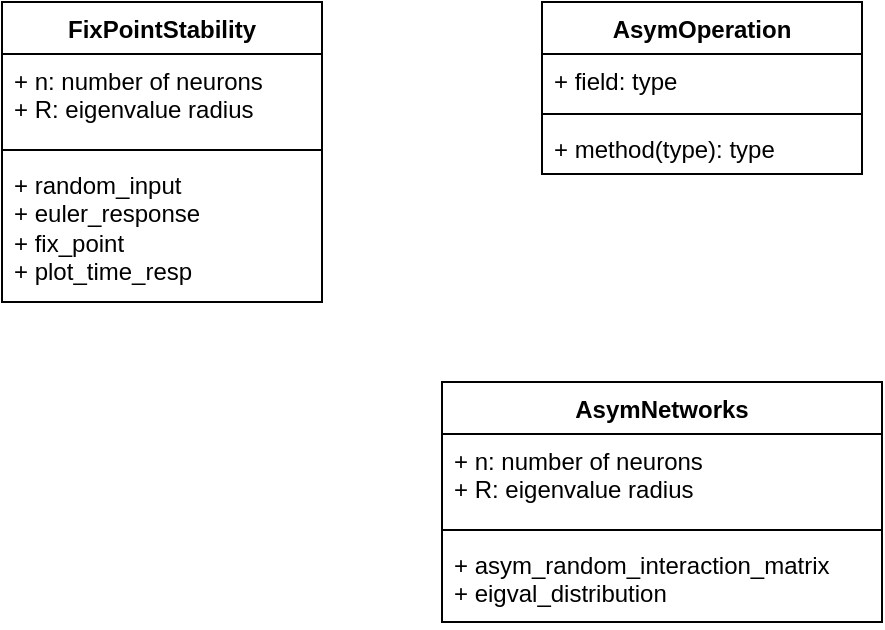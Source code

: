 <mxfile version="21.7.5" type="github">
  <diagram name="Seite-1" id="vtry0EBTkvX9W_wWAdEM">
    <mxGraphModel dx="890" dy="479" grid="1" gridSize="10" guides="1" tooltips="1" connect="1" arrows="1" fold="1" page="1" pageScale="1" pageWidth="827" pageHeight="1169" math="0" shadow="0">
      <root>
        <mxCell id="0" />
        <mxCell id="1" parent="0" />
        <mxCell id="nT2VTwnnFpC3ga-guyCU-1" value="AsymNetworks" style="swimlane;fontStyle=1;align=center;verticalAlign=top;childLayout=stackLayout;horizontal=1;startSize=26;horizontalStack=0;resizeParent=1;resizeParentMax=0;resizeLast=0;collapsible=1;marginBottom=0;whiteSpace=wrap;html=1;" vertex="1" parent="1">
          <mxGeometry x="250" y="330" width="220" height="120" as="geometry" />
        </mxCell>
        <mxCell id="nT2VTwnnFpC3ga-guyCU-2" value="+ n: number of neurons&lt;br&gt;+ R: eigenvalue radius" style="text;strokeColor=none;fillColor=none;align=left;verticalAlign=top;spacingLeft=4;spacingRight=4;overflow=hidden;rotatable=0;points=[[0,0.5],[1,0.5]];portConstraint=eastwest;whiteSpace=wrap;html=1;" vertex="1" parent="nT2VTwnnFpC3ga-guyCU-1">
          <mxGeometry y="26" width="220" height="44" as="geometry" />
        </mxCell>
        <mxCell id="nT2VTwnnFpC3ga-guyCU-3" value="" style="line;strokeWidth=1;fillColor=none;align=left;verticalAlign=middle;spacingTop=-1;spacingLeft=3;spacingRight=3;rotatable=0;labelPosition=right;points=[];portConstraint=eastwest;strokeColor=inherit;" vertex="1" parent="nT2VTwnnFpC3ga-guyCU-1">
          <mxGeometry y="70" width="220" height="8" as="geometry" />
        </mxCell>
        <mxCell id="nT2VTwnnFpC3ga-guyCU-4" value="+ asym_random_interaction_matrix&lt;br&gt;+ eigval_distribution" style="text;strokeColor=none;fillColor=none;align=left;verticalAlign=top;spacingLeft=4;spacingRight=4;overflow=hidden;rotatable=0;points=[[0,0.5],[1,0.5]];portConstraint=eastwest;whiteSpace=wrap;html=1;" vertex="1" parent="nT2VTwnnFpC3ga-guyCU-1">
          <mxGeometry y="78" width="220" height="42" as="geometry" />
        </mxCell>
        <mxCell id="nT2VTwnnFpC3ga-guyCU-6" value="FixPointStability" style="swimlane;fontStyle=1;align=center;verticalAlign=top;childLayout=stackLayout;horizontal=1;startSize=26;horizontalStack=0;resizeParent=1;resizeParentMax=0;resizeLast=0;collapsible=1;marginBottom=0;whiteSpace=wrap;html=1;" vertex="1" parent="1">
          <mxGeometry x="30" y="140" width="160" height="150" as="geometry" />
        </mxCell>
        <mxCell id="nT2VTwnnFpC3ga-guyCU-7" value="+ n: number of neurons&lt;br&gt;+ R: eigenvalue radius" style="text;strokeColor=none;fillColor=none;align=left;verticalAlign=top;spacingLeft=4;spacingRight=4;overflow=hidden;rotatable=0;points=[[0,0.5],[1,0.5]];portConstraint=eastwest;whiteSpace=wrap;html=1;" vertex="1" parent="nT2VTwnnFpC3ga-guyCU-6">
          <mxGeometry y="26" width="160" height="44" as="geometry" />
        </mxCell>
        <mxCell id="nT2VTwnnFpC3ga-guyCU-8" value="" style="line;strokeWidth=1;fillColor=none;align=left;verticalAlign=middle;spacingTop=-1;spacingLeft=3;spacingRight=3;rotatable=0;labelPosition=right;points=[];portConstraint=eastwest;strokeColor=inherit;" vertex="1" parent="nT2VTwnnFpC3ga-guyCU-6">
          <mxGeometry y="70" width="160" height="8" as="geometry" />
        </mxCell>
        <mxCell id="nT2VTwnnFpC3ga-guyCU-9" value="+ random_input&lt;br&gt;+ euler_response&lt;br&gt;+ fix_point&lt;br&gt;+ plot_time_resp" style="text;strokeColor=none;fillColor=none;align=left;verticalAlign=top;spacingLeft=4;spacingRight=4;overflow=hidden;rotatable=0;points=[[0,0.5],[1,0.5]];portConstraint=eastwest;whiteSpace=wrap;html=1;" vertex="1" parent="nT2VTwnnFpC3ga-guyCU-6">
          <mxGeometry y="78" width="160" height="72" as="geometry" />
        </mxCell>
        <mxCell id="nT2VTwnnFpC3ga-guyCU-10" value="AsymOperation" style="swimlane;fontStyle=1;align=center;verticalAlign=top;childLayout=stackLayout;horizontal=1;startSize=26;horizontalStack=0;resizeParent=1;resizeParentMax=0;resizeLast=0;collapsible=1;marginBottom=0;whiteSpace=wrap;html=1;" vertex="1" parent="1">
          <mxGeometry x="300" y="140" width="160" height="86" as="geometry" />
        </mxCell>
        <mxCell id="nT2VTwnnFpC3ga-guyCU-11" value="+ field: type" style="text;strokeColor=none;fillColor=none;align=left;verticalAlign=top;spacingLeft=4;spacingRight=4;overflow=hidden;rotatable=0;points=[[0,0.5],[1,0.5]];portConstraint=eastwest;whiteSpace=wrap;html=1;" vertex="1" parent="nT2VTwnnFpC3ga-guyCU-10">
          <mxGeometry y="26" width="160" height="26" as="geometry" />
        </mxCell>
        <mxCell id="nT2VTwnnFpC3ga-guyCU-12" value="" style="line;strokeWidth=1;fillColor=none;align=left;verticalAlign=middle;spacingTop=-1;spacingLeft=3;spacingRight=3;rotatable=0;labelPosition=right;points=[];portConstraint=eastwest;strokeColor=inherit;" vertex="1" parent="nT2VTwnnFpC3ga-guyCU-10">
          <mxGeometry y="52" width="160" height="8" as="geometry" />
        </mxCell>
        <mxCell id="nT2VTwnnFpC3ga-guyCU-13" value="+ method(type): type" style="text;strokeColor=none;fillColor=none;align=left;verticalAlign=top;spacingLeft=4;spacingRight=4;overflow=hidden;rotatable=0;points=[[0,0.5],[1,0.5]];portConstraint=eastwest;whiteSpace=wrap;html=1;" vertex="1" parent="nT2VTwnnFpC3ga-guyCU-10">
          <mxGeometry y="60" width="160" height="26" as="geometry" />
        </mxCell>
      </root>
    </mxGraphModel>
  </diagram>
</mxfile>
